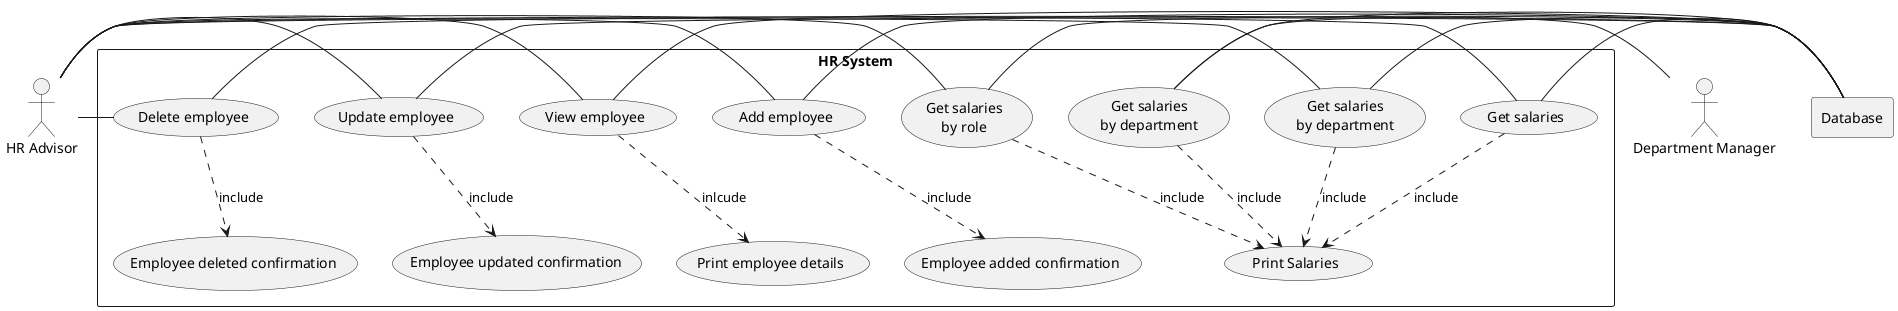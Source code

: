 @startuml
'https://plantuml.com/use-case-diagram

actor HR as "HR Advisor"
actor depMan as "Department Manager"
rectangle Database

rectangle "HR System" {
    usecase UC1 as "Get salaries"
    usecase UC2 as "Get salaries
    by department"
    usecase UC3 as "Get salaries
    by department"
    usecase UC4 as "Get salaries
    by role"
    usecase UC5 as "Add employee"
    usecase UC6 as "View employee"
    usecase UC7 as "Update employee"
    usecase UC8 as "Delete employee"

    usecase UCa as "Print Salaries"
    usecase UCb as "Employee added confirmation"
    usecase UCc as "Employee updated confirmation"
    usecase UCd as "Print employee details"
    usecase UCe as "Employee deleted confirmation"


    HR - UC1
    HR - UC2
    depMan - UC3
    HR - UC4
    HR - UC5
    HR - UC6
    HR - UC7
    HR - UC8

    UC1 ..> UCa : include
    UC2 ..> UCa : include
    UC3 ..> UCa : include
    UC4 ..> UCa : include
    UC5 ..> UCb : include
    UC6 ..> UCd : inlcude
    UC7 ..> UCc : include
    UC8 ..> UCe : include


    UC1 - Database
    UC2 - Database
    UC3 - Database
    UC4 - Database
    UC5 - Database
    UC6 - Database
    UC7 - Database
    UC8 - Database
}
@enduml